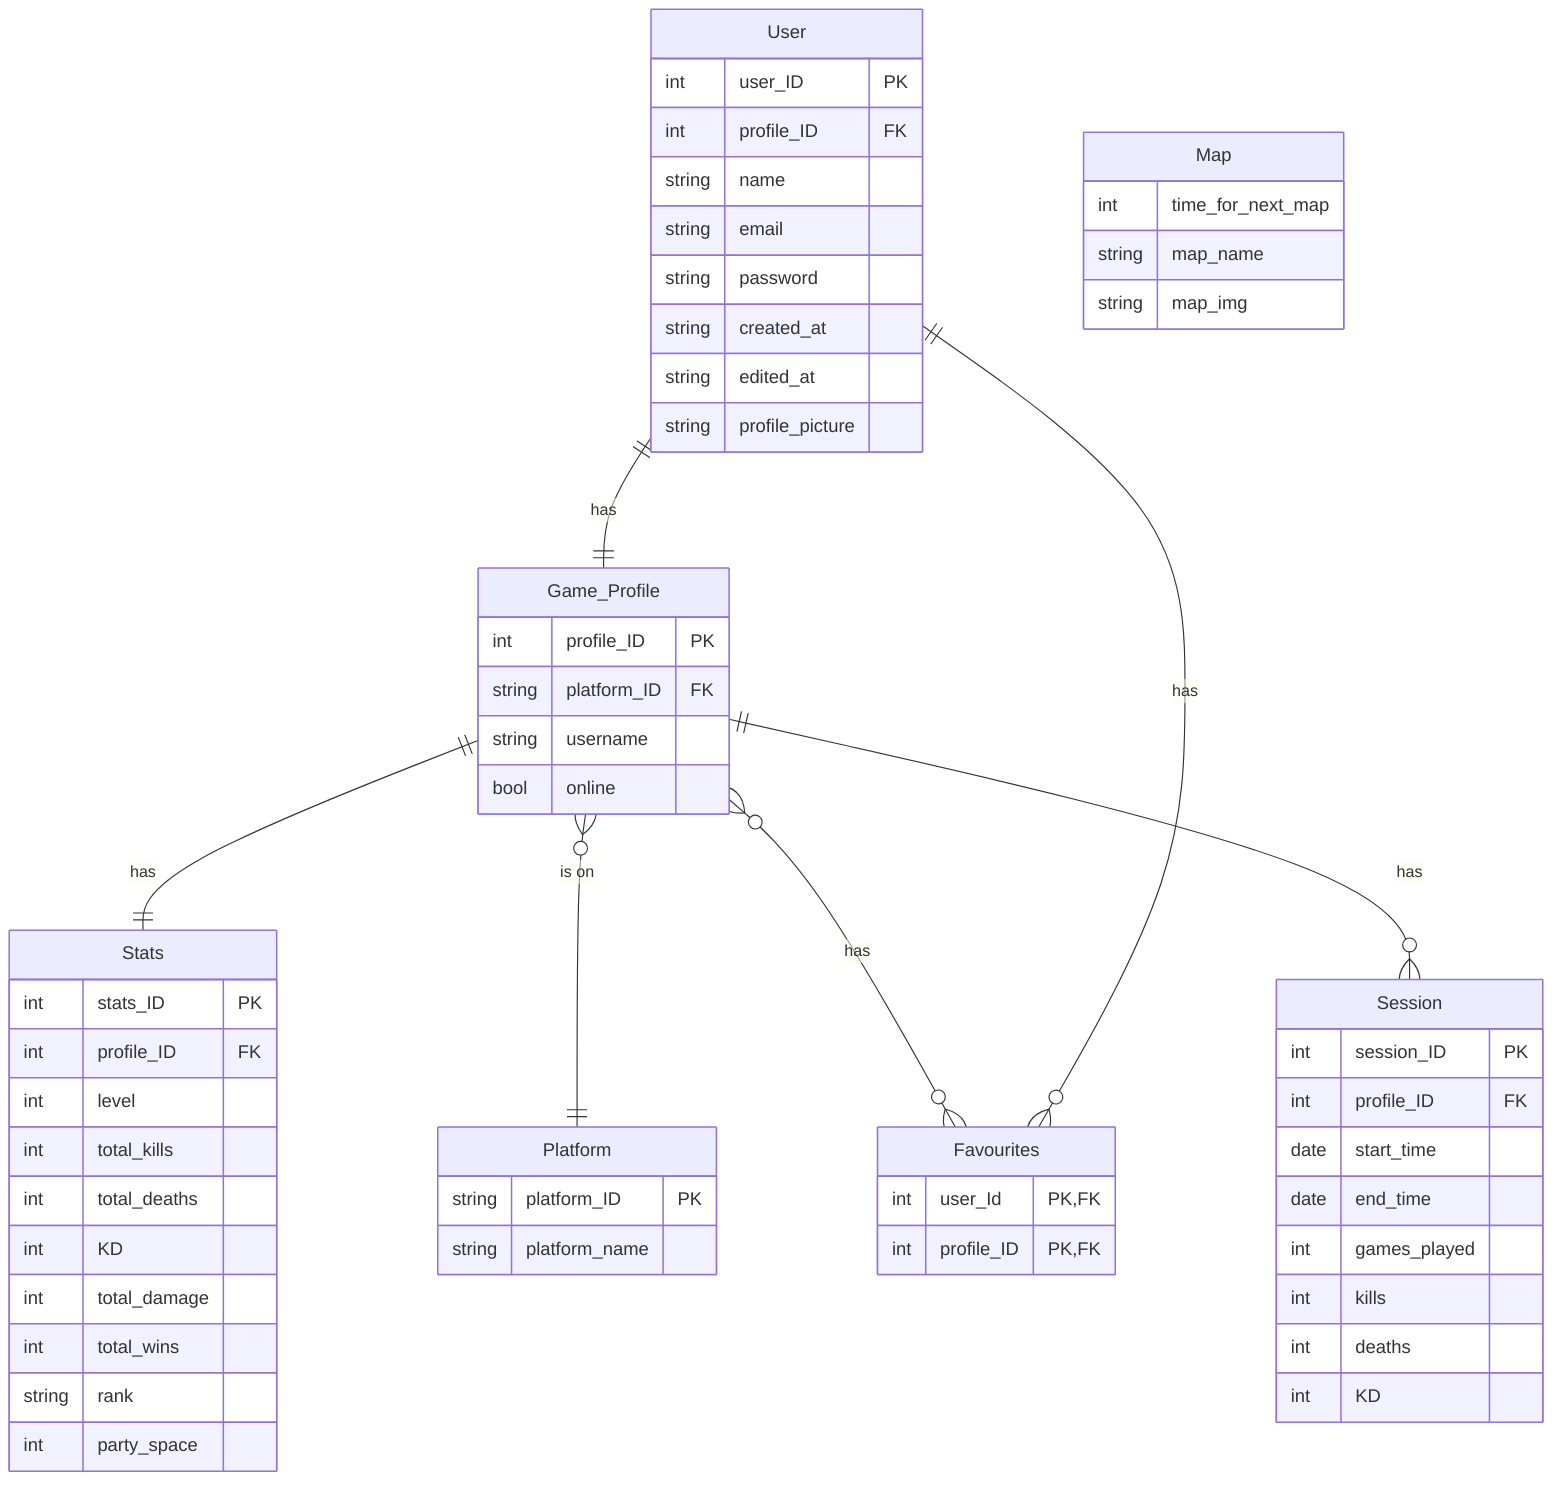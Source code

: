 erDiagram
    User ||--|| Game_Profile: has
    Game_Profile ||--|| Stats: has
    Game_Profile }o--|| Platform: "is on"
    Game_Profile }o--o{ Favourites: has
    Game_Profile ||--o{ Session: has
    User ||--o{ Favourites: has


    User {
        int user_ID PK
        int profile_ID FK
        string name
        string email
        string password
        string created_at
        string edited_at
        string profile_picture
    }
    Favourites{
        int user_Id PK,FK
        int profile_ID PK,FK
    }
    Game_Profile{
        int profile_ID PK
        string platform_ID FK
        string username
        bool online
    }
    Platform{
        string platform_ID PK
        string platform_name
    }
    Stats {
        int stats_ID PK
        int profile_ID FK
        int level
        int total_kills
        int total_deaths
        int KD
        int total_damage
        int total_wins
        string rank
        int party_space
    }
    Session{
        int session_ID PK
        int profile_ID FK
        date start_time
        date end_time
        int games_played
        int kills
        int deaths
        int KD
    }
    Map{
        int time_for_next_map
        string map_name
        string map_img
    }